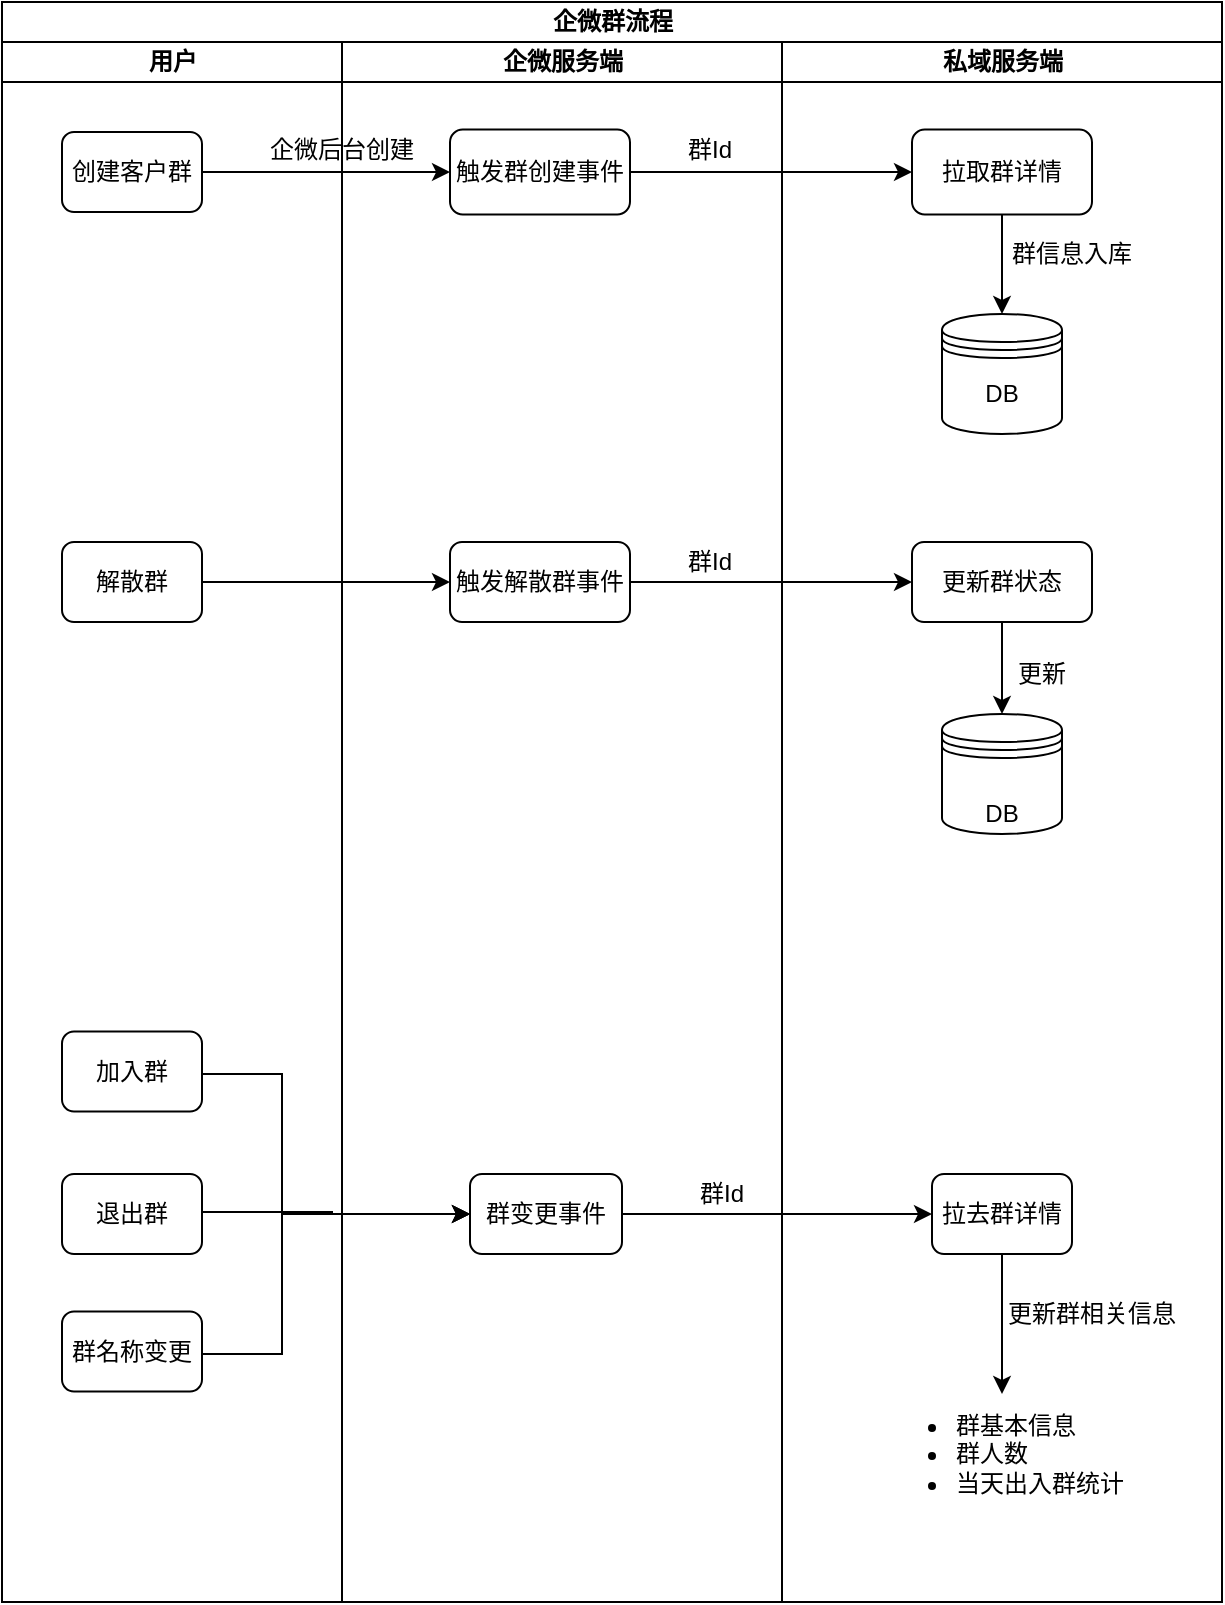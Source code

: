 <mxfile version="14.4.9" type="github">
  <diagram id="nn2lzpv5OCp4VKNxVNc3" name="Page-1">
    <mxGraphModel dx="1422" dy="774" grid="1" gridSize="10" guides="1" tooltips="1" connect="1" arrows="1" fold="1" page="1" pageScale="1" pageWidth="827" pageHeight="1169" math="0" shadow="0">
      <root>
        <mxCell id="0" />
        <mxCell id="1" parent="0" />
        <mxCell id="Bvz3YuySUqPJ2A2uFu7H-10" value="企微群流程" style="swimlane;html=1;childLayout=stackLayout;resizeParent=1;resizeParentMax=0;startSize=20;" vertex="1" parent="1">
          <mxGeometry x="40" y="24" width="610" height="800" as="geometry" />
        </mxCell>
        <mxCell id="Bvz3YuySUqPJ2A2uFu7H-11" value="用户" style="swimlane;html=1;startSize=20;" vertex="1" parent="Bvz3YuySUqPJ2A2uFu7H-10">
          <mxGeometry y="20" width="170" height="780" as="geometry" />
        </mxCell>
        <mxCell id="Bvz3YuySUqPJ2A2uFu7H-16" value="创建客户群" style="shape=ext;rounded=1;html=1;whiteSpace=wrap;" vertex="1" parent="Bvz3YuySUqPJ2A2uFu7H-11">
          <mxGeometry x="30" y="45" width="70" height="40" as="geometry" />
        </mxCell>
        <mxCell id="Bvz3YuySUqPJ2A2uFu7H-34" value="解散群" style="shape=ext;rounded=1;html=1;whiteSpace=wrap;" vertex="1" parent="Bvz3YuySUqPJ2A2uFu7H-11">
          <mxGeometry x="30" y="250" width="70" height="40" as="geometry" />
        </mxCell>
        <mxCell id="Bvz3YuySUqPJ2A2uFu7H-47" value="加入群" style="shape=ext;rounded=1;html=1;whiteSpace=wrap;" vertex="1" parent="Bvz3YuySUqPJ2A2uFu7H-11">
          <mxGeometry x="30" y="494.75" width="70" height="40" as="geometry" />
        </mxCell>
        <mxCell id="Bvz3YuySUqPJ2A2uFu7H-48" value="退出群" style="shape=ext;rounded=1;html=1;whiteSpace=wrap;" vertex="1" parent="Bvz3YuySUqPJ2A2uFu7H-11">
          <mxGeometry x="30" y="566" width="70" height="40" as="geometry" />
        </mxCell>
        <mxCell id="Bvz3YuySUqPJ2A2uFu7H-49" value="群名称变更" style="shape=ext;rounded=1;html=1;whiteSpace=wrap;" vertex="1" parent="Bvz3YuySUqPJ2A2uFu7H-11">
          <mxGeometry x="30" y="634.75" width="70" height="40" as="geometry" />
        </mxCell>
        <mxCell id="Bvz3YuySUqPJ2A2uFu7H-19" value="" style="edgeStyle=orthogonalEdgeStyle;rounded=0;orthogonalLoop=1;jettySize=auto;html=1;" edge="1" parent="Bvz3YuySUqPJ2A2uFu7H-10" source="Bvz3YuySUqPJ2A2uFu7H-16" target="Bvz3YuySUqPJ2A2uFu7H-18">
          <mxGeometry relative="1" as="geometry" />
        </mxCell>
        <mxCell id="Bvz3YuySUqPJ2A2uFu7H-26" value="" style="edgeStyle=orthogonalEdgeStyle;rounded=0;orthogonalLoop=1;jettySize=auto;html=1;" edge="1" parent="Bvz3YuySUqPJ2A2uFu7H-10" source="Bvz3YuySUqPJ2A2uFu7H-18" target="Bvz3YuySUqPJ2A2uFu7H-25">
          <mxGeometry relative="1" as="geometry" />
        </mxCell>
        <mxCell id="Bvz3YuySUqPJ2A2uFu7H-13" value="企微服务端" style="swimlane;html=1;startSize=20;" vertex="1" parent="Bvz3YuySUqPJ2A2uFu7H-10">
          <mxGeometry x="170" y="20" width="220" height="780" as="geometry" />
        </mxCell>
        <mxCell id="Bvz3YuySUqPJ2A2uFu7H-18" value="触发群创建事件" style="whiteSpace=wrap;html=1;rounded=1;" vertex="1" parent="Bvz3YuySUqPJ2A2uFu7H-13">
          <mxGeometry x="54" y="43.75" width="90" height="42.5" as="geometry" />
        </mxCell>
        <mxCell id="Bvz3YuySUqPJ2A2uFu7H-27" value="群Id" style="text;html=1;strokeColor=none;fillColor=none;align=center;verticalAlign=middle;whiteSpace=wrap;rounded=0;" vertex="1" parent="Bvz3YuySUqPJ2A2uFu7H-13">
          <mxGeometry x="164" y="43.75" width="40" height="20" as="geometry" />
        </mxCell>
        <mxCell id="Bvz3YuySUqPJ2A2uFu7H-35" value="触发解散群事件" style="shape=ext;rounded=1;html=1;whiteSpace=wrap;" vertex="1" parent="Bvz3YuySUqPJ2A2uFu7H-13">
          <mxGeometry x="54" y="250" width="90" height="40" as="geometry" />
        </mxCell>
        <mxCell id="Bvz3YuySUqPJ2A2uFu7H-39" value="群Id" style="text;html=1;strokeColor=none;fillColor=none;align=center;verticalAlign=middle;whiteSpace=wrap;rounded=0;" vertex="1" parent="Bvz3YuySUqPJ2A2uFu7H-13">
          <mxGeometry x="164" y="250" width="40" height="20" as="geometry" />
        </mxCell>
        <mxCell id="Bvz3YuySUqPJ2A2uFu7H-50" value="群变更事件" style="shape=ext;rounded=1;html=1;whiteSpace=wrap;" vertex="1" parent="Bvz3YuySUqPJ2A2uFu7H-13">
          <mxGeometry x="64" y="566" width="76" height="40" as="geometry" />
        </mxCell>
        <mxCell id="Bvz3YuySUqPJ2A2uFu7H-22" value="企微后台创建" style="text;html=1;strokeColor=none;fillColor=none;align=center;verticalAlign=middle;whiteSpace=wrap;rounded=0;" vertex="1" parent="Bvz3YuySUqPJ2A2uFu7H-13">
          <mxGeometry x="-40" y="43.75" width="80" height="20" as="geometry" />
        </mxCell>
        <mxCell id="Bvz3YuySUqPJ2A2uFu7H-58" value="群Id" style="text;html=1;strokeColor=none;fillColor=none;align=center;verticalAlign=middle;whiteSpace=wrap;rounded=0;" vertex="1" parent="Bvz3YuySUqPJ2A2uFu7H-13">
          <mxGeometry x="170" y="566" width="40" height="20" as="geometry" />
        </mxCell>
        <mxCell id="Bvz3YuySUqPJ2A2uFu7H-36" value="" style="edgeStyle=orthogonalEdgeStyle;rounded=0;orthogonalLoop=1;jettySize=auto;html=1;" edge="1" parent="Bvz3YuySUqPJ2A2uFu7H-10" source="Bvz3YuySUqPJ2A2uFu7H-34" target="Bvz3YuySUqPJ2A2uFu7H-35">
          <mxGeometry relative="1" as="geometry" />
        </mxCell>
        <mxCell id="Bvz3YuySUqPJ2A2uFu7H-38" value="" style="edgeStyle=orthogonalEdgeStyle;rounded=0;orthogonalLoop=1;jettySize=auto;html=1;" edge="1" parent="Bvz3YuySUqPJ2A2uFu7H-10" source="Bvz3YuySUqPJ2A2uFu7H-35" target="Bvz3YuySUqPJ2A2uFu7H-37">
          <mxGeometry relative="1" as="geometry" />
        </mxCell>
        <mxCell id="Bvz3YuySUqPJ2A2uFu7H-51" value="" style="edgeStyle=orthogonalEdgeStyle;rounded=0;orthogonalLoop=1;jettySize=auto;html=1;" edge="1" parent="Bvz3YuySUqPJ2A2uFu7H-10" source="Bvz3YuySUqPJ2A2uFu7H-47" target="Bvz3YuySUqPJ2A2uFu7H-50">
          <mxGeometry relative="1" as="geometry">
            <Array as="points">
              <mxPoint x="140" y="536" />
              <mxPoint x="140" y="606" />
            </Array>
          </mxGeometry>
        </mxCell>
        <mxCell id="Bvz3YuySUqPJ2A2uFu7H-53" style="edgeStyle=orthogonalEdgeStyle;rounded=0;orthogonalLoop=1;jettySize=auto;html=1;" edge="1" parent="Bvz3YuySUqPJ2A2uFu7H-10" source="Bvz3YuySUqPJ2A2uFu7H-49">
          <mxGeometry relative="1" as="geometry">
            <mxPoint x="234" y="606" as="targetPoint" />
            <Array as="points">
              <mxPoint x="140" y="676" />
              <mxPoint x="140" y="606" />
            </Array>
          </mxGeometry>
        </mxCell>
        <mxCell id="Bvz3YuySUqPJ2A2uFu7H-12" value="私域服务端" style="swimlane;html=1;startSize=20;" vertex="1" parent="Bvz3YuySUqPJ2A2uFu7H-10">
          <mxGeometry x="390" y="20" width="220" height="780" as="geometry" />
        </mxCell>
        <mxCell id="Bvz3YuySUqPJ2A2uFu7H-25" value="拉取群详情" style="whiteSpace=wrap;html=1;rounded=1;" vertex="1" parent="Bvz3YuySUqPJ2A2uFu7H-12">
          <mxGeometry x="65" y="43.75" width="90" height="42.5" as="geometry" />
        </mxCell>
        <mxCell id="Bvz3YuySUqPJ2A2uFu7H-29" value="" style="edgeStyle=orthogonalEdgeStyle;rounded=0;orthogonalLoop=1;jettySize=auto;html=1;entryX=0.5;entryY=0;entryDx=0;entryDy=0;" edge="1" parent="Bvz3YuySUqPJ2A2uFu7H-12" source="Bvz3YuySUqPJ2A2uFu7H-25" target="Bvz3YuySUqPJ2A2uFu7H-30">
          <mxGeometry relative="1" as="geometry">
            <mxPoint x="110" y="126" as="targetPoint" />
          </mxGeometry>
        </mxCell>
        <mxCell id="Bvz3YuySUqPJ2A2uFu7H-30" value="" style="shape=datastore;whiteSpace=wrap;html=1;" vertex="1" parent="Bvz3YuySUqPJ2A2uFu7H-12">
          <mxGeometry x="80" y="136" width="60" height="60" as="geometry" />
        </mxCell>
        <mxCell id="Bvz3YuySUqPJ2A2uFu7H-31" value="DB" style="text;html=1;strokeColor=none;fillColor=none;align=center;verticalAlign=middle;whiteSpace=wrap;rounded=0;" vertex="1" parent="Bvz3YuySUqPJ2A2uFu7H-12">
          <mxGeometry x="90" y="166" width="40" height="20" as="geometry" />
        </mxCell>
        <mxCell id="Bvz3YuySUqPJ2A2uFu7H-33" value="群信息入库" style="text;html=1;strokeColor=none;fillColor=none;align=center;verticalAlign=middle;whiteSpace=wrap;rounded=0;" vertex="1" parent="Bvz3YuySUqPJ2A2uFu7H-12">
          <mxGeometry x="110" y="96" width="70" height="20" as="geometry" />
        </mxCell>
        <mxCell id="Bvz3YuySUqPJ2A2uFu7H-37" value="更新群状态" style="shape=ext;rounded=1;html=1;whiteSpace=wrap;" vertex="1" parent="Bvz3YuySUqPJ2A2uFu7H-12">
          <mxGeometry x="65" y="250" width="90" height="40" as="geometry" />
        </mxCell>
        <mxCell id="Bvz3YuySUqPJ2A2uFu7H-40" value="" style="shape=datastore;whiteSpace=wrap;html=1;" vertex="1" parent="Bvz3YuySUqPJ2A2uFu7H-12">
          <mxGeometry x="80" y="336" width="60" height="60" as="geometry" />
        </mxCell>
        <mxCell id="Bvz3YuySUqPJ2A2uFu7H-41" value="DB" style="text;html=1;strokeColor=none;fillColor=none;align=center;verticalAlign=middle;whiteSpace=wrap;rounded=0;" vertex="1" parent="Bvz3YuySUqPJ2A2uFu7H-12">
          <mxGeometry x="90" y="376" width="40" height="20" as="geometry" />
        </mxCell>
        <mxCell id="Bvz3YuySUqPJ2A2uFu7H-43" value="" style="edgeStyle=orthogonalEdgeStyle;rounded=0;orthogonalLoop=1;jettySize=auto;html=1;" edge="1" parent="Bvz3YuySUqPJ2A2uFu7H-12" source="Bvz3YuySUqPJ2A2uFu7H-37" target="Bvz3YuySUqPJ2A2uFu7H-40">
          <mxGeometry relative="1" as="geometry">
            <mxPoint x="70.0" y="396" as="targetPoint" />
          </mxGeometry>
        </mxCell>
        <mxCell id="Bvz3YuySUqPJ2A2uFu7H-46" value="更新" style="text;html=1;strokeColor=none;fillColor=none;align=center;verticalAlign=middle;whiteSpace=wrap;rounded=0;" vertex="1" parent="Bvz3YuySUqPJ2A2uFu7H-12">
          <mxGeometry x="110" y="306" width="40" height="20" as="geometry" />
        </mxCell>
        <mxCell id="Bvz3YuySUqPJ2A2uFu7H-54" value="拉去群详情" style="shape=ext;rounded=1;html=1;whiteSpace=wrap;" vertex="1" parent="Bvz3YuySUqPJ2A2uFu7H-12">
          <mxGeometry x="75" y="566" width="70" height="40" as="geometry" />
        </mxCell>
        <mxCell id="Bvz3YuySUqPJ2A2uFu7H-118" value="更新群相关信息" style="text;html=1;strokeColor=none;fillColor=none;align=center;verticalAlign=middle;whiteSpace=wrap;rounded=0;" vertex="1" parent="Bvz3YuySUqPJ2A2uFu7H-12">
          <mxGeometry x="110" y="626" width="90" height="20" as="geometry" />
        </mxCell>
        <mxCell id="Bvz3YuySUqPJ2A2uFu7H-119" value="&lt;ul&gt;&lt;li&gt;群基本信息&lt;/li&gt;&lt;li&gt;群人数&lt;/li&gt;&lt;li&gt;当天出入群统计&lt;/li&gt;&lt;/ul&gt;" style="text;strokeColor=none;fillColor=none;html=1;whiteSpace=wrap;verticalAlign=middle;overflow=hidden;" vertex="1" parent="Bvz3YuySUqPJ2A2uFu7H-12">
          <mxGeometry x="45" y="656" width="130" height="100" as="geometry" />
        </mxCell>
        <mxCell id="Bvz3YuySUqPJ2A2uFu7H-52" style="edgeStyle=orthogonalEdgeStyle;rounded=0;orthogonalLoop=1;jettySize=auto;html=1;entryX=0;entryY=0.5;entryDx=0;entryDy=0;" edge="1" parent="Bvz3YuySUqPJ2A2uFu7H-10" source="Bvz3YuySUqPJ2A2uFu7H-48" target="Bvz3YuySUqPJ2A2uFu7H-50">
          <mxGeometry relative="1" as="geometry">
            <mxPoint x="230" y="606" as="targetPoint" />
            <Array as="points">
              <mxPoint x="165" y="605" />
            </Array>
          </mxGeometry>
        </mxCell>
        <mxCell id="Bvz3YuySUqPJ2A2uFu7H-57" style="edgeStyle=orthogonalEdgeStyle;rounded=0;orthogonalLoop=1;jettySize=auto;html=1;entryX=0;entryY=0.5;entryDx=0;entryDy=0;" edge="1" parent="Bvz3YuySUqPJ2A2uFu7H-10" source="Bvz3YuySUqPJ2A2uFu7H-50" target="Bvz3YuySUqPJ2A2uFu7H-54">
          <mxGeometry relative="1" as="geometry" />
        </mxCell>
        <mxCell id="Bvz3YuySUqPJ2A2uFu7H-117" value="" style="edgeStyle=orthogonalEdgeStyle;rounded=0;orthogonalLoop=1;jettySize=auto;html=1;" edge="1" parent="1" source="Bvz3YuySUqPJ2A2uFu7H-54">
          <mxGeometry relative="1" as="geometry">
            <mxPoint x="540.0" y="720.0" as="targetPoint" />
          </mxGeometry>
        </mxCell>
      </root>
    </mxGraphModel>
  </diagram>
</mxfile>

